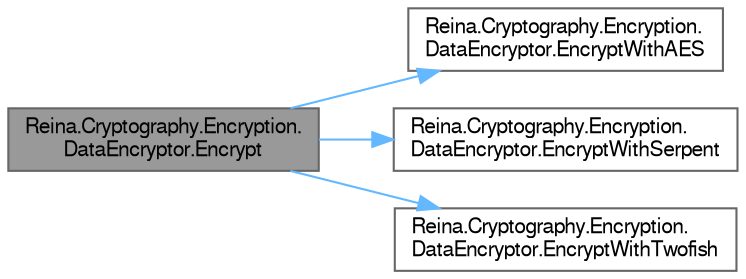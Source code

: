 digraph "Reina.Cryptography.Encryption.DataEncryptor.Encrypt"
{
 // LATEX_PDF_SIZE
  bgcolor="transparent";
  edge [fontname=FreeSans,fontsize=10,labelfontname=FreeSans,labelfontsize=10];
  node [fontname=FreeSans,fontsize=10,shape=box,height=0.2,width=0.4];
  rankdir="LR";
  Node1 [id="Node000001",label="Reina.Cryptography.Encryption.\lDataEncryptor.Encrypt",height=0.2,width=0.4,color="gray40", fillcolor="grey60", style="filled", fontcolor="black",tooltip="Encrypts the specified plaintext data using a layered approach with Twofish, Serpent,..."];
  Node1 -> Node2 [id="edge1_Node000001_Node000002",color="steelblue1",style="solid",tooltip=" "];
  Node2 [id="Node000002",label="Reina.Cryptography.Encryption.\lDataEncryptor.EncryptWithAES",height=0.2,width=0.4,color="grey40", fillcolor="white", style="filled",URL="$class_reina_1_1_cryptography_1_1_encryption_1_1_data_encryptor.html#af362d23fce841a0b8b830772d4788947",tooltip="Encrypts the data using the AES algorithm in its default mode with an auto-generated IV."];
  Node1 -> Node3 [id="edge2_Node000001_Node000003",color="steelblue1",style="solid",tooltip=" "];
  Node3 [id="Node000003",label="Reina.Cryptography.Encryption.\lDataEncryptor.EncryptWithSerpent",height=0.2,width=0.4,color="grey40", fillcolor="white", style="filled",URL="$class_reina_1_1_cryptography_1_1_encryption_1_1_data_encryptor.html#a3ac90a7738c420c6216e3747400292b7",tooltip="Encrypts the data using the Serpent algorithm in CBC mode with PKCS7 padding."];
  Node1 -> Node4 [id="edge3_Node000001_Node000004",color="steelblue1",style="solid",tooltip=" "];
  Node4 [id="Node000004",label="Reina.Cryptography.Encryption.\lDataEncryptor.EncryptWithTwofish",height=0.2,width=0.4,color="grey40", fillcolor="white", style="filled",URL="$class_reina_1_1_cryptography_1_1_encryption_1_1_data_encryptor.html#adca4f39dcd35ae6b7d5875cc2e6d1ac5",tooltip="Encrypts the data using the Twofish algorithm in CBC mode with PKCS7 padding."];
}
